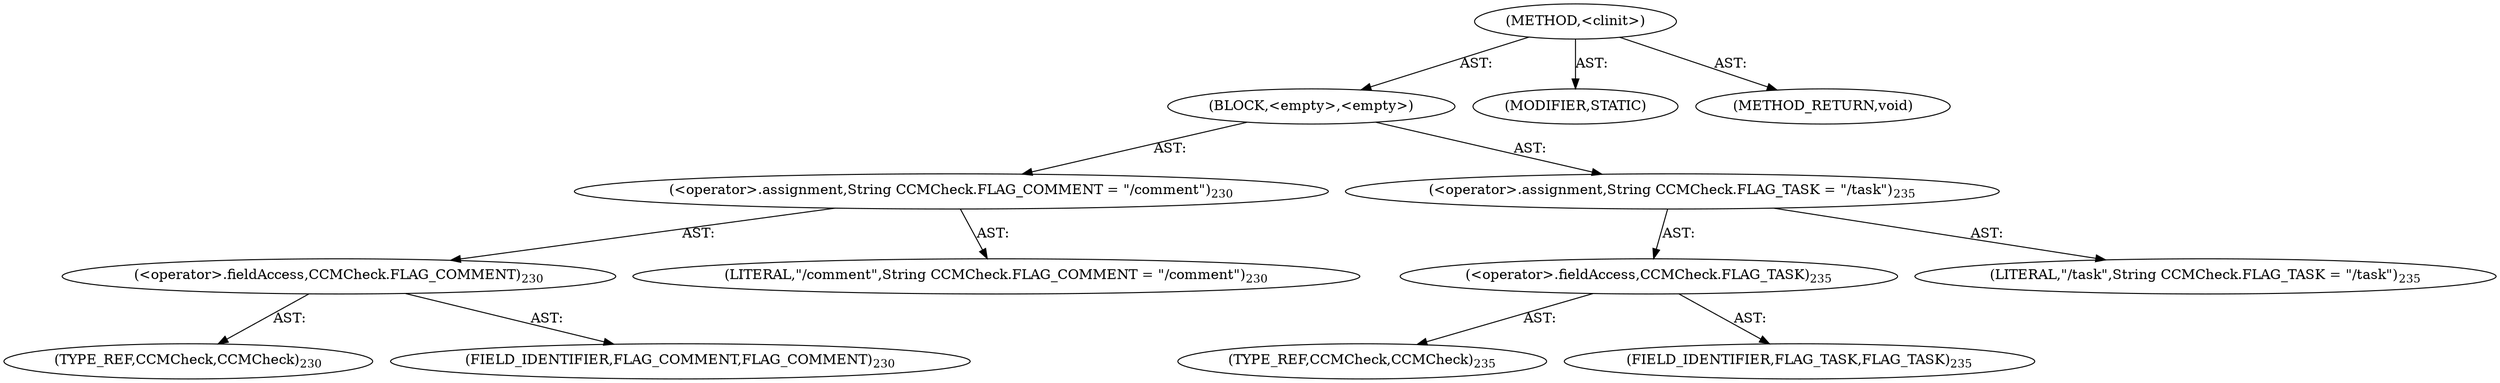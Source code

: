 digraph "&lt;clinit&gt;" {  
"111669149707" [label = <(METHOD,&lt;clinit&gt;)> ]
"25769803801" [label = <(BLOCK,&lt;empty&gt;,&lt;empty&gt;)> ]
"30064771202" [label = <(&lt;operator&gt;.assignment,String CCMCheck.FLAG_COMMENT = &quot;/comment&quot;)<SUB>230</SUB>> ]
"30064771203" [label = <(&lt;operator&gt;.fieldAccess,CCMCheck.FLAG_COMMENT)<SUB>230</SUB>> ]
"180388626435" [label = <(TYPE_REF,CCMCheck,CCMCheck)<SUB>230</SUB>> ]
"55834574874" [label = <(FIELD_IDENTIFIER,FLAG_COMMENT,FLAG_COMMENT)<SUB>230</SUB>> ]
"90194313235" [label = <(LITERAL,&quot;/comment&quot;,String CCMCheck.FLAG_COMMENT = &quot;/comment&quot;)<SUB>230</SUB>> ]
"30064771204" [label = <(&lt;operator&gt;.assignment,String CCMCheck.FLAG_TASK = &quot;/task&quot;)<SUB>235</SUB>> ]
"30064771205" [label = <(&lt;operator&gt;.fieldAccess,CCMCheck.FLAG_TASK)<SUB>235</SUB>> ]
"180388626436" [label = <(TYPE_REF,CCMCheck,CCMCheck)<SUB>235</SUB>> ]
"55834574875" [label = <(FIELD_IDENTIFIER,FLAG_TASK,FLAG_TASK)<SUB>235</SUB>> ]
"90194313236" [label = <(LITERAL,&quot;/task&quot;,String CCMCheck.FLAG_TASK = &quot;/task&quot;)<SUB>235</SUB>> ]
"133143986206" [label = <(MODIFIER,STATIC)> ]
"128849018891" [label = <(METHOD_RETURN,void)> ]
  "111669149707" -> "25769803801"  [ label = "AST: "] 
  "111669149707" -> "133143986206"  [ label = "AST: "] 
  "111669149707" -> "128849018891"  [ label = "AST: "] 
  "25769803801" -> "30064771202"  [ label = "AST: "] 
  "25769803801" -> "30064771204"  [ label = "AST: "] 
  "30064771202" -> "30064771203"  [ label = "AST: "] 
  "30064771202" -> "90194313235"  [ label = "AST: "] 
  "30064771203" -> "180388626435"  [ label = "AST: "] 
  "30064771203" -> "55834574874"  [ label = "AST: "] 
  "30064771204" -> "30064771205"  [ label = "AST: "] 
  "30064771204" -> "90194313236"  [ label = "AST: "] 
  "30064771205" -> "180388626436"  [ label = "AST: "] 
  "30064771205" -> "55834574875"  [ label = "AST: "] 
}
